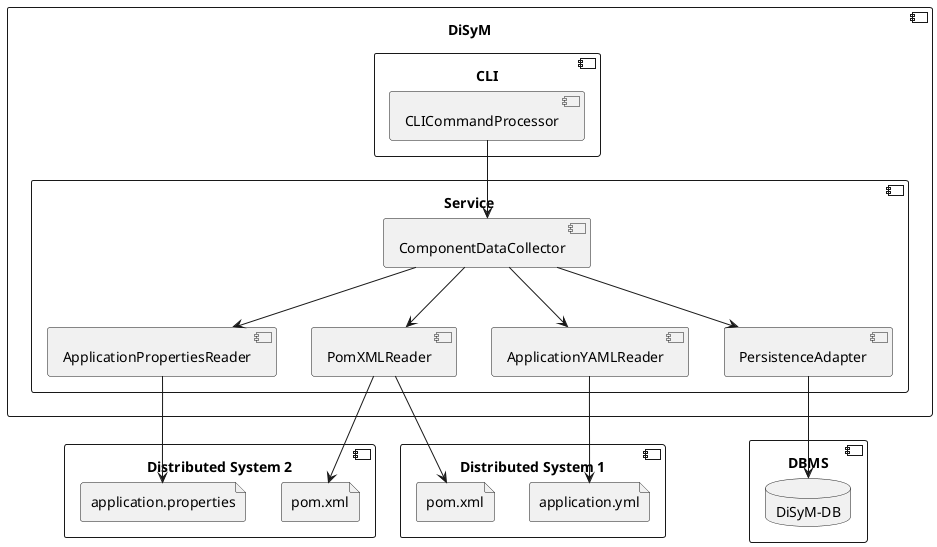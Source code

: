 @startuml

component DBMS {

	database DiSyMDB as "DiSyM-DB"

}

component DiSyM {

	component CLI {

		component CLICommandProcessor

	}

	component Service {
	
		component ApplicationPropertiesReader

		component ApplicationYAMLReader

		component ComponentDataCollector

		component PersistenceAdapter
 
		component PomXMLReader

 		ComponentDataCollector --> ApplicationPropertiesReader
		ComponentDataCollector --> ApplicationYAMLReader
		ComponentDataCollector --> PersistenceAdapter
		ComponentDataCollector --> PomXMLReader

		PersistenceAdapter --> DiSyMDB

	}

}

component "Distributed System 1" as DistributedSystem1 {

	file ApplicationYAML as "application.yml"
	file PomXML1 as "pom.xml"

}

component "Distributed System 2" as DistributedSystem2 {

	file ApplicationProperties as "application.properties"
 	file PomXML2 as "pom.xml"

}

CLICommandProcessor --> ComponentDataCollector

ApplicationPropertiesReader --> ApplicationProperties
ApplicationYAMLReader --> ApplicationYAML

PomXMLReader --> PomXML1
PomXMLReader --> PomXML2

@enduml